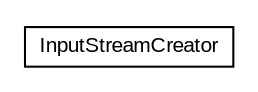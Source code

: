 #!/usr/local/bin/dot
#
# Class diagram 
# Generated by UMLGraph version R5_6-24-gf6e263 (http://www.umlgraph.org/)
#

digraph G {
	edge [fontname="arial",fontsize=10,labelfontname="arial",labelfontsize=10];
	node [fontname="arial",fontsize=10,shape=plaintext];
	nodesep=0.25;
	ranksep=0.5;
	// edu.arizona.biosemantics.semanticmarkup.io.InputStreamCreator
	c3260 [label=<<table title="edu.arizona.biosemantics.semanticmarkup.io.InputStreamCreator" border="0" cellborder="1" cellspacing="0" cellpadding="2" port="p" href="./InputStreamCreator.html">
		<tr><td><table border="0" cellspacing="0" cellpadding="1">
<tr><td align="center" balign="center"> InputStreamCreator </td></tr>
		</table></td></tr>
		</table>>, URL="./InputStreamCreator.html", fontname="arial", fontcolor="black", fontsize=10.0];
}

